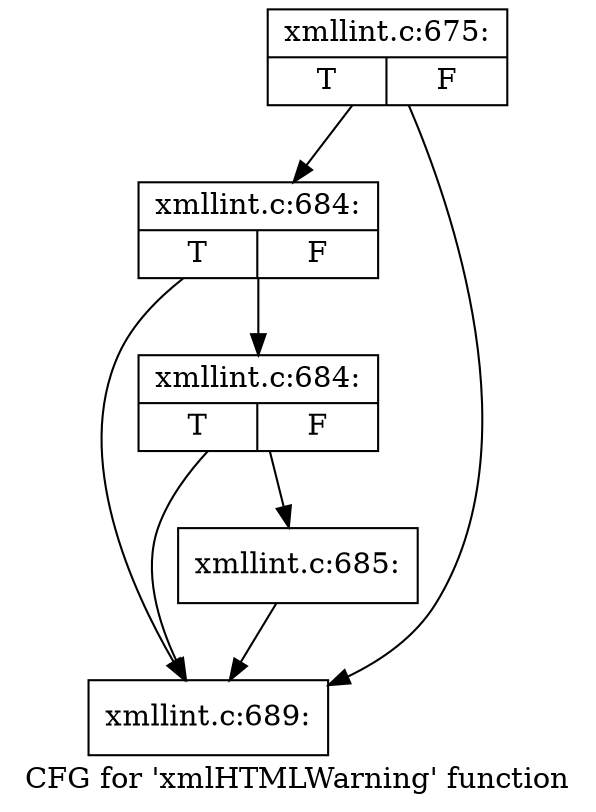 digraph "CFG for 'xmlHTMLWarning' function" {
	label="CFG for 'xmlHTMLWarning' function";

	Node0x4b25110 [shape=record,label="{xmllint.c:675:|{<s0>T|<s1>F}}"];
	Node0x4b25110 -> Node0x4b30c50;
	Node0x4b25110 -> Node0x4b30b80;
	Node0x4b30c50 [shape=record,label="{xmllint.c:684:|{<s0>T|<s1>F}}"];
	Node0x4b30c50 -> Node0x4b30bd0;
	Node0x4b30c50 -> Node0x4b30b80;
	Node0x4b30bd0 [shape=record,label="{xmllint.c:684:|{<s0>T|<s1>F}}"];
	Node0x4b30bd0 -> Node0x4b30b30;
	Node0x4b30bd0 -> Node0x4b30b80;
	Node0x4b30b30 [shape=record,label="{xmllint.c:685:}"];
	Node0x4b30b30 -> Node0x4b30b80;
	Node0x4b30b80 [shape=record,label="{xmllint.c:689:}"];
}
